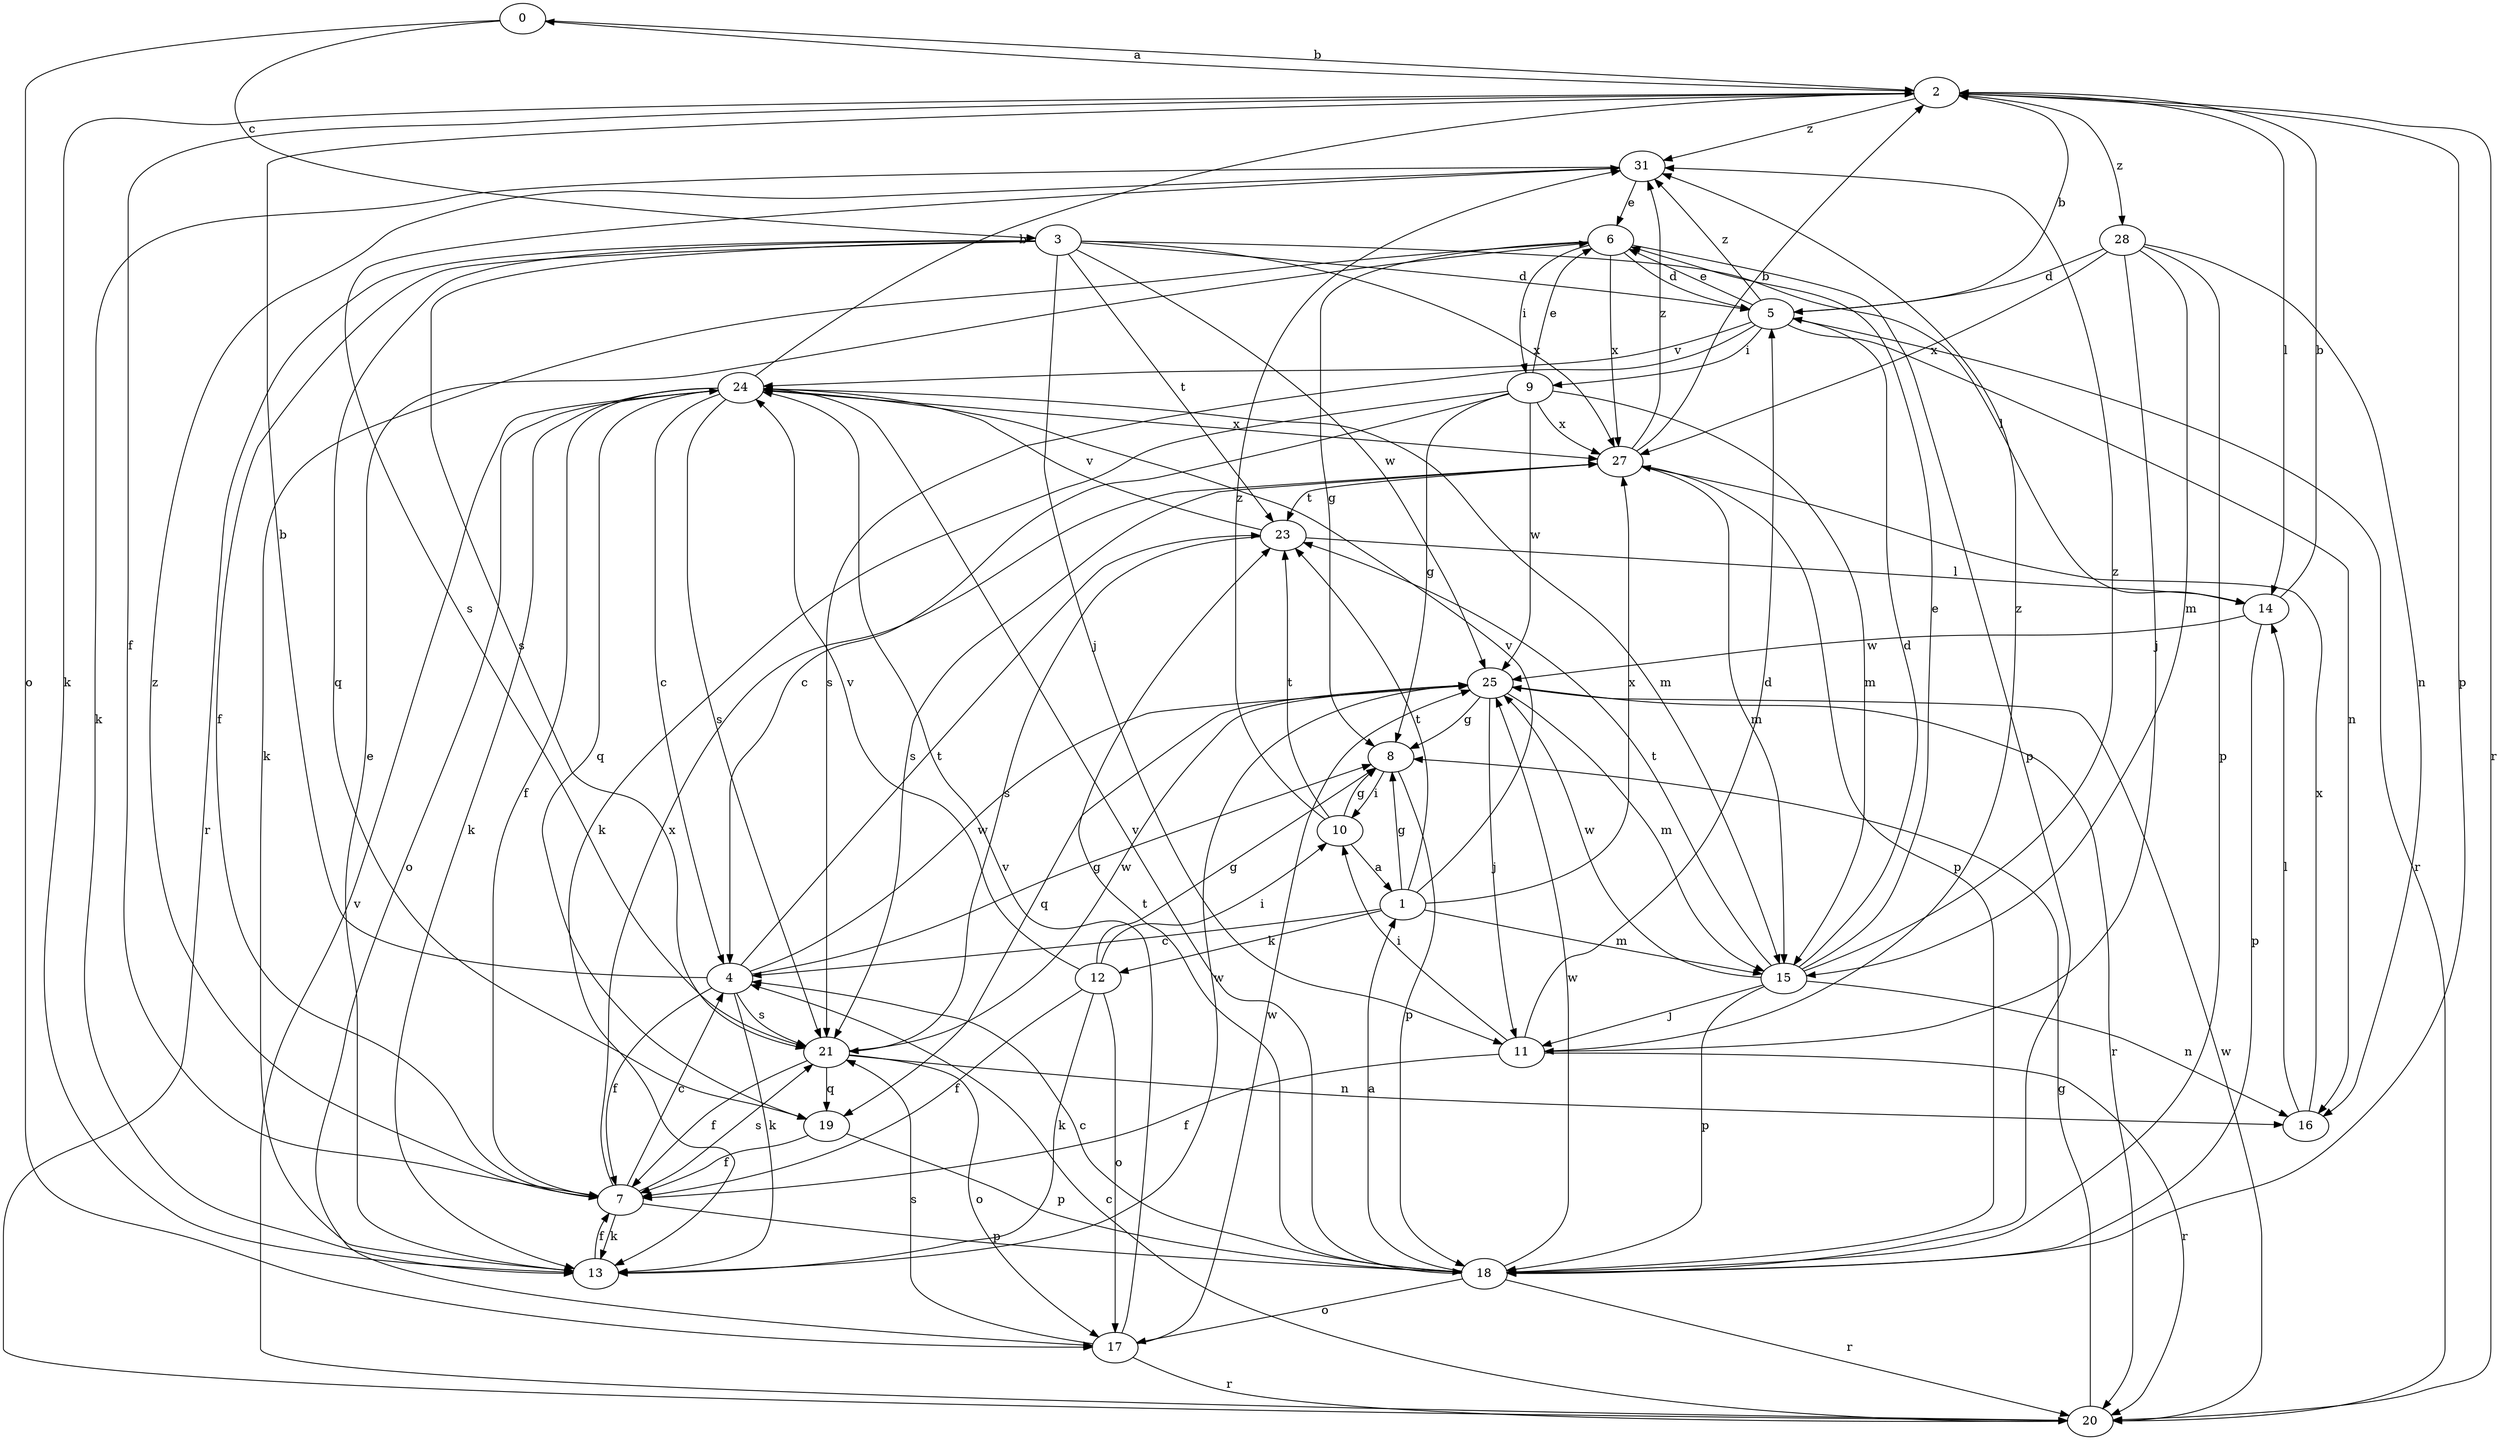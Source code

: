 strict digraph  {
0;
1;
2;
3;
4;
5;
6;
7;
8;
9;
10;
11;
12;
13;
14;
15;
16;
17;
18;
19;
20;
21;
23;
24;
25;
27;
28;
31;
0 -> 2  [label=b];
0 -> 3  [label=c];
0 -> 17  [label=o];
1 -> 4  [label=c];
1 -> 8  [label=g];
1 -> 12  [label=k];
1 -> 15  [label=m];
1 -> 23  [label=t];
1 -> 24  [label=v];
1 -> 27  [label=x];
2 -> 0  [label=a];
2 -> 7  [label=f];
2 -> 13  [label=k];
2 -> 14  [label=l];
2 -> 18  [label=p];
2 -> 20  [label=r];
2 -> 28  [label=z];
2 -> 31  [label=z];
3 -> 5  [label=d];
3 -> 7  [label=f];
3 -> 11  [label=j];
3 -> 14  [label=l];
3 -> 19  [label=q];
3 -> 20  [label=r];
3 -> 21  [label=s];
3 -> 23  [label=t];
3 -> 25  [label=w];
3 -> 27  [label=x];
4 -> 2  [label=b];
4 -> 7  [label=f];
4 -> 8  [label=g];
4 -> 13  [label=k];
4 -> 21  [label=s];
4 -> 23  [label=t];
4 -> 25  [label=w];
5 -> 2  [label=b];
5 -> 6  [label=e];
5 -> 9  [label=i];
5 -> 16  [label=n];
5 -> 20  [label=r];
5 -> 21  [label=s];
5 -> 24  [label=v];
5 -> 31  [label=z];
6 -> 5  [label=d];
6 -> 8  [label=g];
6 -> 9  [label=i];
6 -> 13  [label=k];
6 -> 18  [label=p];
6 -> 27  [label=x];
7 -> 4  [label=c];
7 -> 13  [label=k];
7 -> 18  [label=p];
7 -> 21  [label=s];
7 -> 27  [label=x];
7 -> 31  [label=z];
8 -> 10  [label=i];
8 -> 18  [label=p];
9 -> 4  [label=c];
9 -> 6  [label=e];
9 -> 8  [label=g];
9 -> 13  [label=k];
9 -> 15  [label=m];
9 -> 25  [label=w];
9 -> 27  [label=x];
10 -> 1  [label=a];
10 -> 8  [label=g];
10 -> 23  [label=t];
10 -> 31  [label=z];
11 -> 5  [label=d];
11 -> 7  [label=f];
11 -> 10  [label=i];
11 -> 20  [label=r];
11 -> 31  [label=z];
12 -> 7  [label=f];
12 -> 8  [label=g];
12 -> 10  [label=i];
12 -> 13  [label=k];
12 -> 17  [label=o];
12 -> 24  [label=v];
13 -> 6  [label=e];
13 -> 7  [label=f];
13 -> 25  [label=w];
14 -> 2  [label=b];
14 -> 18  [label=p];
14 -> 25  [label=w];
15 -> 5  [label=d];
15 -> 6  [label=e];
15 -> 11  [label=j];
15 -> 16  [label=n];
15 -> 18  [label=p];
15 -> 23  [label=t];
15 -> 25  [label=w];
15 -> 31  [label=z];
16 -> 14  [label=l];
16 -> 27  [label=x];
17 -> 20  [label=r];
17 -> 21  [label=s];
17 -> 24  [label=v];
17 -> 25  [label=w];
18 -> 1  [label=a];
18 -> 4  [label=c];
18 -> 17  [label=o];
18 -> 20  [label=r];
18 -> 23  [label=t];
18 -> 24  [label=v];
18 -> 25  [label=w];
19 -> 7  [label=f];
19 -> 18  [label=p];
20 -> 4  [label=c];
20 -> 8  [label=g];
20 -> 24  [label=v];
20 -> 25  [label=w];
21 -> 7  [label=f];
21 -> 16  [label=n];
21 -> 17  [label=o];
21 -> 19  [label=q];
21 -> 25  [label=w];
23 -> 14  [label=l];
23 -> 21  [label=s];
23 -> 24  [label=v];
24 -> 2  [label=b];
24 -> 4  [label=c];
24 -> 7  [label=f];
24 -> 13  [label=k];
24 -> 15  [label=m];
24 -> 17  [label=o];
24 -> 19  [label=q];
24 -> 21  [label=s];
24 -> 27  [label=x];
25 -> 8  [label=g];
25 -> 11  [label=j];
25 -> 15  [label=m];
25 -> 19  [label=q];
25 -> 20  [label=r];
27 -> 2  [label=b];
27 -> 15  [label=m];
27 -> 18  [label=p];
27 -> 21  [label=s];
27 -> 23  [label=t];
27 -> 31  [label=z];
28 -> 5  [label=d];
28 -> 11  [label=j];
28 -> 15  [label=m];
28 -> 16  [label=n];
28 -> 18  [label=p];
28 -> 27  [label=x];
31 -> 6  [label=e];
31 -> 13  [label=k];
31 -> 21  [label=s];
}
